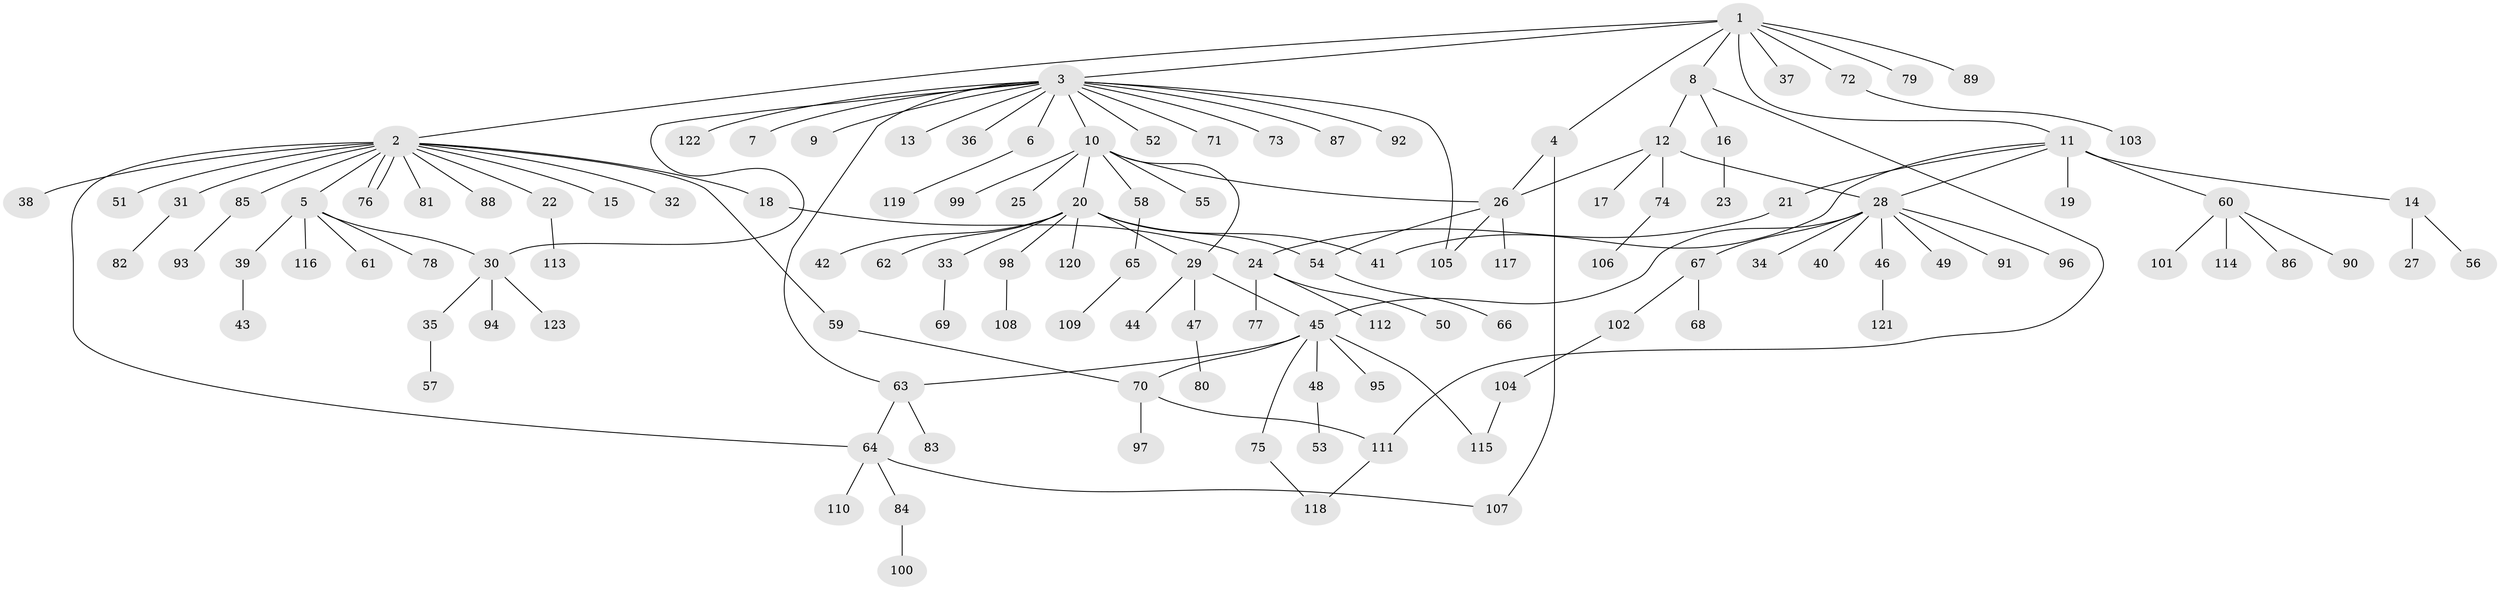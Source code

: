 // coarse degree distribution, {1: 0.8493150684931506, 7: 0.0136986301369863, 11: 0.0136986301369863, 2: 0.0547945205479452, 12: 0.0136986301369863, 18: 0.0136986301369863, 26: 0.0136986301369863, 4: 0.0273972602739726}
// Generated by graph-tools (version 1.1) at 2025/51/03/04/25 21:51:12]
// undirected, 123 vertices, 140 edges
graph export_dot {
graph [start="1"]
  node [color=gray90,style=filled];
  1;
  2;
  3;
  4;
  5;
  6;
  7;
  8;
  9;
  10;
  11;
  12;
  13;
  14;
  15;
  16;
  17;
  18;
  19;
  20;
  21;
  22;
  23;
  24;
  25;
  26;
  27;
  28;
  29;
  30;
  31;
  32;
  33;
  34;
  35;
  36;
  37;
  38;
  39;
  40;
  41;
  42;
  43;
  44;
  45;
  46;
  47;
  48;
  49;
  50;
  51;
  52;
  53;
  54;
  55;
  56;
  57;
  58;
  59;
  60;
  61;
  62;
  63;
  64;
  65;
  66;
  67;
  68;
  69;
  70;
  71;
  72;
  73;
  74;
  75;
  76;
  77;
  78;
  79;
  80;
  81;
  82;
  83;
  84;
  85;
  86;
  87;
  88;
  89;
  90;
  91;
  92;
  93;
  94;
  95;
  96;
  97;
  98;
  99;
  100;
  101;
  102;
  103;
  104;
  105;
  106;
  107;
  108;
  109;
  110;
  111;
  112;
  113;
  114;
  115;
  116;
  117;
  118;
  119;
  120;
  121;
  122;
  123;
  1 -- 2;
  1 -- 3;
  1 -- 4;
  1 -- 8;
  1 -- 11;
  1 -- 37;
  1 -- 72;
  1 -- 79;
  1 -- 89;
  2 -- 5;
  2 -- 15;
  2 -- 18;
  2 -- 22;
  2 -- 31;
  2 -- 32;
  2 -- 38;
  2 -- 51;
  2 -- 59;
  2 -- 64;
  2 -- 76;
  2 -- 76;
  2 -- 81;
  2 -- 85;
  2 -- 88;
  3 -- 6;
  3 -- 7;
  3 -- 9;
  3 -- 10;
  3 -- 13;
  3 -- 30;
  3 -- 36;
  3 -- 52;
  3 -- 63;
  3 -- 71;
  3 -- 73;
  3 -- 87;
  3 -- 92;
  3 -- 105;
  3 -- 122;
  4 -- 26;
  4 -- 107;
  5 -- 30;
  5 -- 39;
  5 -- 61;
  5 -- 78;
  5 -- 116;
  6 -- 119;
  8 -- 12;
  8 -- 16;
  8 -- 111;
  10 -- 20;
  10 -- 25;
  10 -- 26;
  10 -- 29;
  10 -- 55;
  10 -- 58;
  10 -- 99;
  11 -- 14;
  11 -- 19;
  11 -- 21;
  11 -- 28;
  11 -- 41;
  11 -- 60;
  12 -- 17;
  12 -- 26;
  12 -- 28;
  12 -- 74;
  14 -- 27;
  14 -- 56;
  16 -- 23;
  18 -- 24;
  20 -- 29;
  20 -- 33;
  20 -- 41;
  20 -- 42;
  20 -- 54;
  20 -- 62;
  20 -- 98;
  20 -- 120;
  21 -- 24;
  22 -- 113;
  24 -- 50;
  24 -- 77;
  24 -- 112;
  26 -- 54;
  26 -- 105;
  26 -- 117;
  28 -- 34;
  28 -- 40;
  28 -- 45;
  28 -- 46;
  28 -- 49;
  28 -- 67;
  28 -- 91;
  28 -- 96;
  29 -- 44;
  29 -- 45;
  29 -- 47;
  30 -- 35;
  30 -- 94;
  30 -- 123;
  31 -- 82;
  33 -- 69;
  35 -- 57;
  39 -- 43;
  45 -- 48;
  45 -- 63;
  45 -- 70;
  45 -- 75;
  45 -- 95;
  45 -- 115;
  46 -- 121;
  47 -- 80;
  48 -- 53;
  54 -- 66;
  58 -- 65;
  59 -- 70;
  60 -- 86;
  60 -- 90;
  60 -- 101;
  60 -- 114;
  63 -- 64;
  63 -- 83;
  64 -- 84;
  64 -- 107;
  64 -- 110;
  65 -- 109;
  67 -- 68;
  67 -- 102;
  70 -- 97;
  70 -- 111;
  72 -- 103;
  74 -- 106;
  75 -- 118;
  84 -- 100;
  85 -- 93;
  98 -- 108;
  102 -- 104;
  104 -- 115;
  111 -- 118;
}
